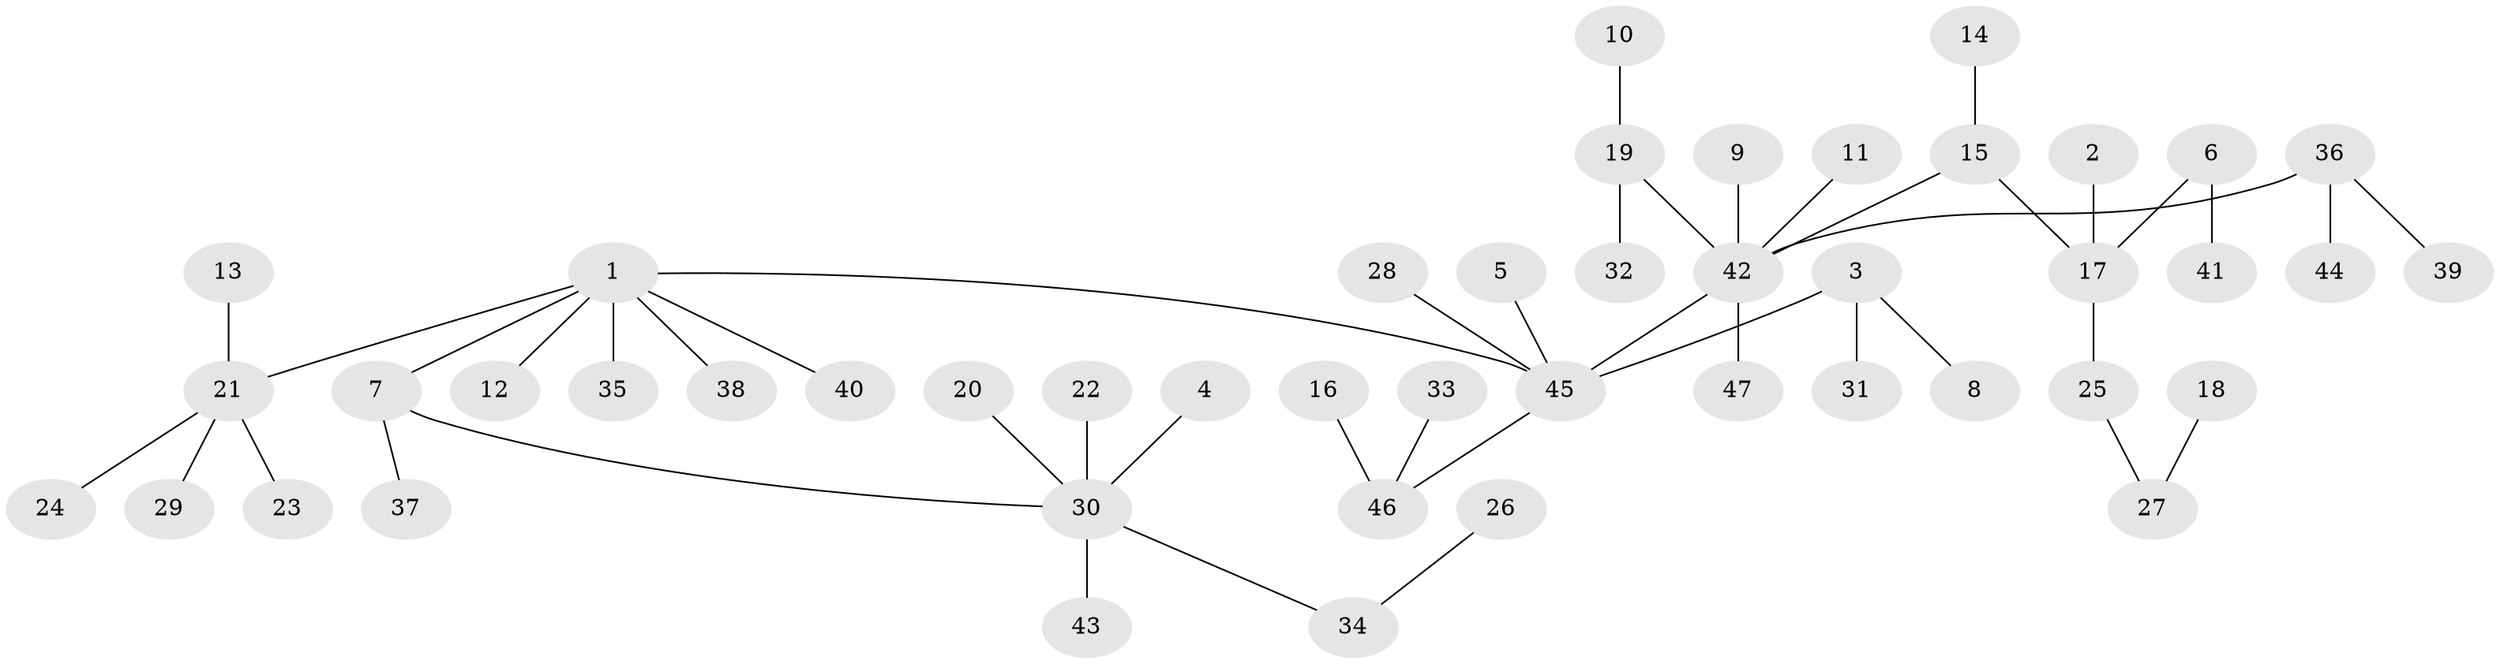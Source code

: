 // original degree distribution, {5: 0.043010752688172046, 3: 0.11827956989247312, 7: 0.010752688172043012, 4: 0.07526881720430108, 2: 0.22580645161290322, 1: 0.5161290322580645, 6: 0.010752688172043012}
// Generated by graph-tools (version 1.1) at 2025/50/03/09/25 03:50:18]
// undirected, 47 vertices, 46 edges
graph export_dot {
graph [start="1"]
  node [color=gray90,style=filled];
  1;
  2;
  3;
  4;
  5;
  6;
  7;
  8;
  9;
  10;
  11;
  12;
  13;
  14;
  15;
  16;
  17;
  18;
  19;
  20;
  21;
  22;
  23;
  24;
  25;
  26;
  27;
  28;
  29;
  30;
  31;
  32;
  33;
  34;
  35;
  36;
  37;
  38;
  39;
  40;
  41;
  42;
  43;
  44;
  45;
  46;
  47;
  1 -- 7 [weight=1.0];
  1 -- 12 [weight=1.0];
  1 -- 21 [weight=1.0];
  1 -- 35 [weight=1.0];
  1 -- 38 [weight=1.0];
  1 -- 40 [weight=1.0];
  1 -- 45 [weight=1.0];
  2 -- 17 [weight=1.0];
  3 -- 8 [weight=1.0];
  3 -- 31 [weight=1.0];
  3 -- 45 [weight=1.0];
  4 -- 30 [weight=1.0];
  5 -- 45 [weight=1.0];
  6 -- 17 [weight=1.0];
  6 -- 41 [weight=1.0];
  7 -- 30 [weight=1.0];
  7 -- 37 [weight=1.0];
  9 -- 42 [weight=1.0];
  10 -- 19 [weight=1.0];
  11 -- 42 [weight=1.0];
  13 -- 21 [weight=1.0];
  14 -- 15 [weight=1.0];
  15 -- 17 [weight=1.0];
  15 -- 42 [weight=1.0];
  16 -- 46 [weight=1.0];
  17 -- 25 [weight=1.0];
  18 -- 27 [weight=1.0];
  19 -- 32 [weight=1.0];
  19 -- 42 [weight=1.0];
  20 -- 30 [weight=1.0];
  21 -- 23 [weight=1.0];
  21 -- 24 [weight=1.0];
  21 -- 29 [weight=1.0];
  22 -- 30 [weight=1.0];
  25 -- 27 [weight=1.0];
  26 -- 34 [weight=1.0];
  28 -- 45 [weight=1.0];
  30 -- 34 [weight=1.0];
  30 -- 43 [weight=1.0];
  33 -- 46 [weight=1.0];
  36 -- 39 [weight=1.0];
  36 -- 42 [weight=1.0];
  36 -- 44 [weight=1.0];
  42 -- 45 [weight=1.0];
  42 -- 47 [weight=1.0];
  45 -- 46 [weight=1.0];
}
